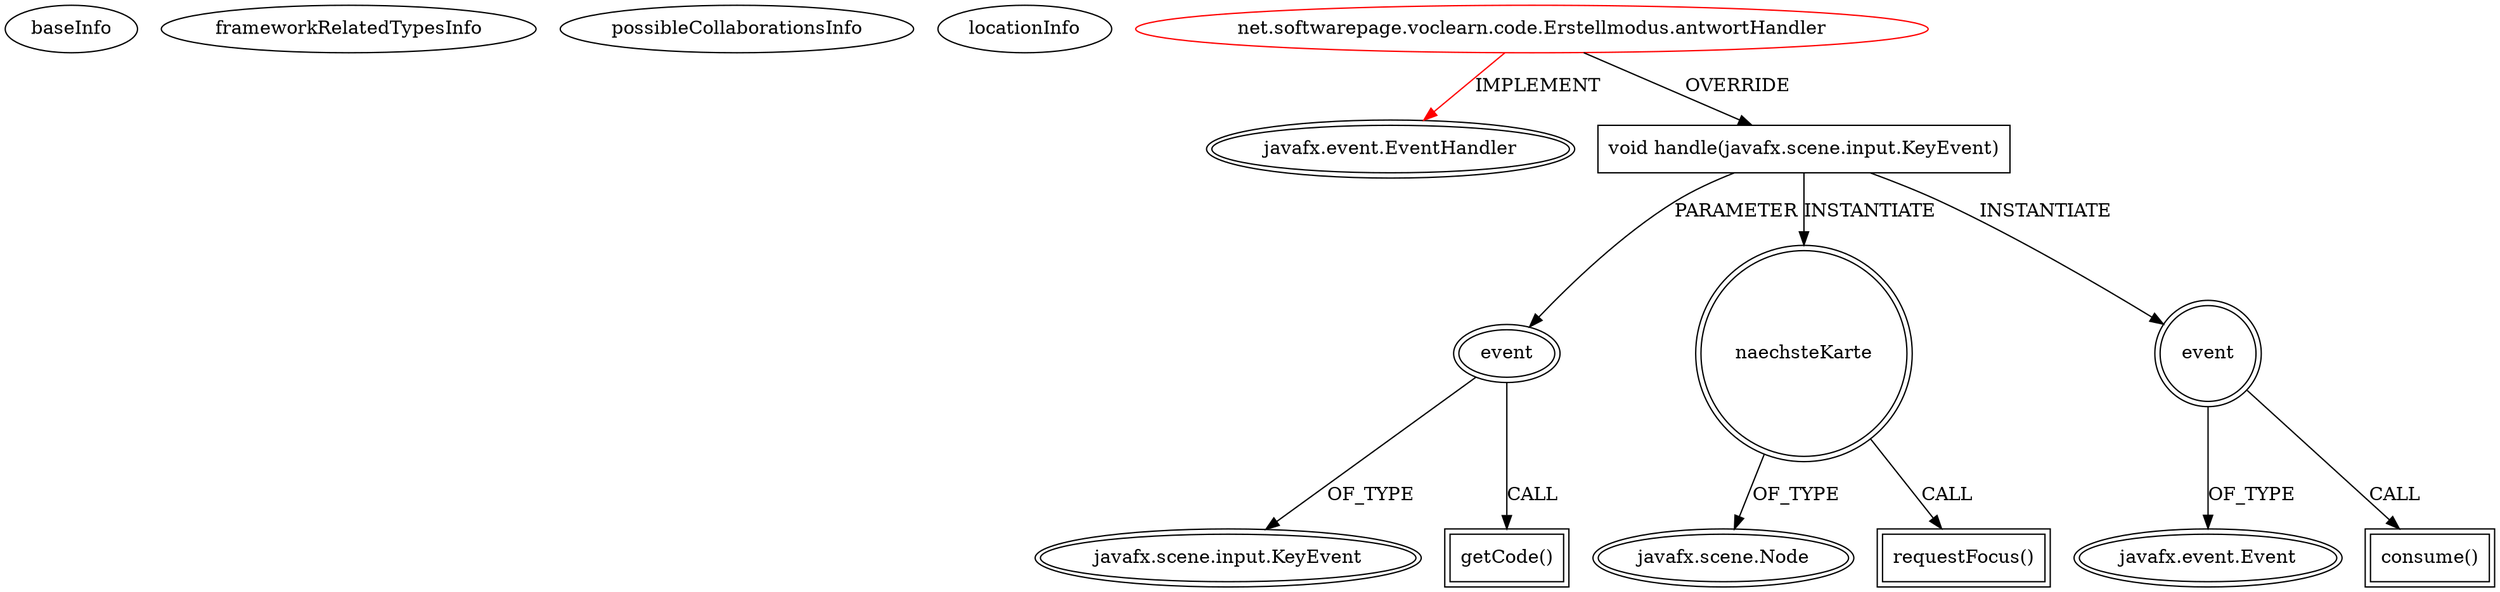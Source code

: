 digraph {
baseInfo[graphId=3583,category="extension_graph",isAnonymous=false,possibleRelation=false]
frameworkRelatedTypesInfo[0="javafx.event.EventHandler"]
possibleCollaborationsInfo[]
locationInfo[projectName="mathiasj33-VocLearn",filePath="/mathiasj33-VocLearn/VocLearn-master/src/net/softwarepage/voclearn/code/Erstellmodus.java",contextSignature="antwortHandler",graphId="3583"]
0[label="net.softwarepage.voclearn.code.Erstellmodus.antwortHandler",vertexType="ROOT_CLIENT_CLASS_DECLARATION",isFrameworkType=false,color=red]
1[label="javafx.event.EventHandler",vertexType="FRAMEWORK_INTERFACE_TYPE",isFrameworkType=true,peripheries=2]
2[label="void handle(javafx.scene.input.KeyEvent)",vertexType="OVERRIDING_METHOD_DECLARATION",isFrameworkType=false,shape=box]
3[label="event",vertexType="PARAMETER_DECLARATION",isFrameworkType=true,peripheries=2]
4[label="javafx.scene.input.KeyEvent",vertexType="FRAMEWORK_CLASS_TYPE",isFrameworkType=true,peripheries=2]
6[label="getCode()",vertexType="INSIDE_CALL",isFrameworkType=true,peripheries=2,shape=box]
7[label="naechsteKarte",vertexType="VARIABLE_EXPRESION",isFrameworkType=true,peripheries=2,shape=circle]
9[label="javafx.scene.Node",vertexType="FRAMEWORK_CLASS_TYPE",isFrameworkType=true,peripheries=2]
8[label="requestFocus()",vertexType="INSIDE_CALL",isFrameworkType=true,peripheries=2,shape=box]
10[label="event",vertexType="VARIABLE_EXPRESION",isFrameworkType=true,peripheries=2,shape=circle]
12[label="javafx.event.Event",vertexType="FRAMEWORK_CLASS_TYPE",isFrameworkType=true,peripheries=2]
11[label="consume()",vertexType="INSIDE_CALL",isFrameworkType=true,peripheries=2,shape=box]
0->1[label="IMPLEMENT",color=red]
0->2[label="OVERRIDE"]
3->4[label="OF_TYPE"]
2->3[label="PARAMETER"]
3->6[label="CALL"]
2->7[label="INSTANTIATE"]
7->9[label="OF_TYPE"]
7->8[label="CALL"]
2->10[label="INSTANTIATE"]
10->12[label="OF_TYPE"]
10->11[label="CALL"]
}
